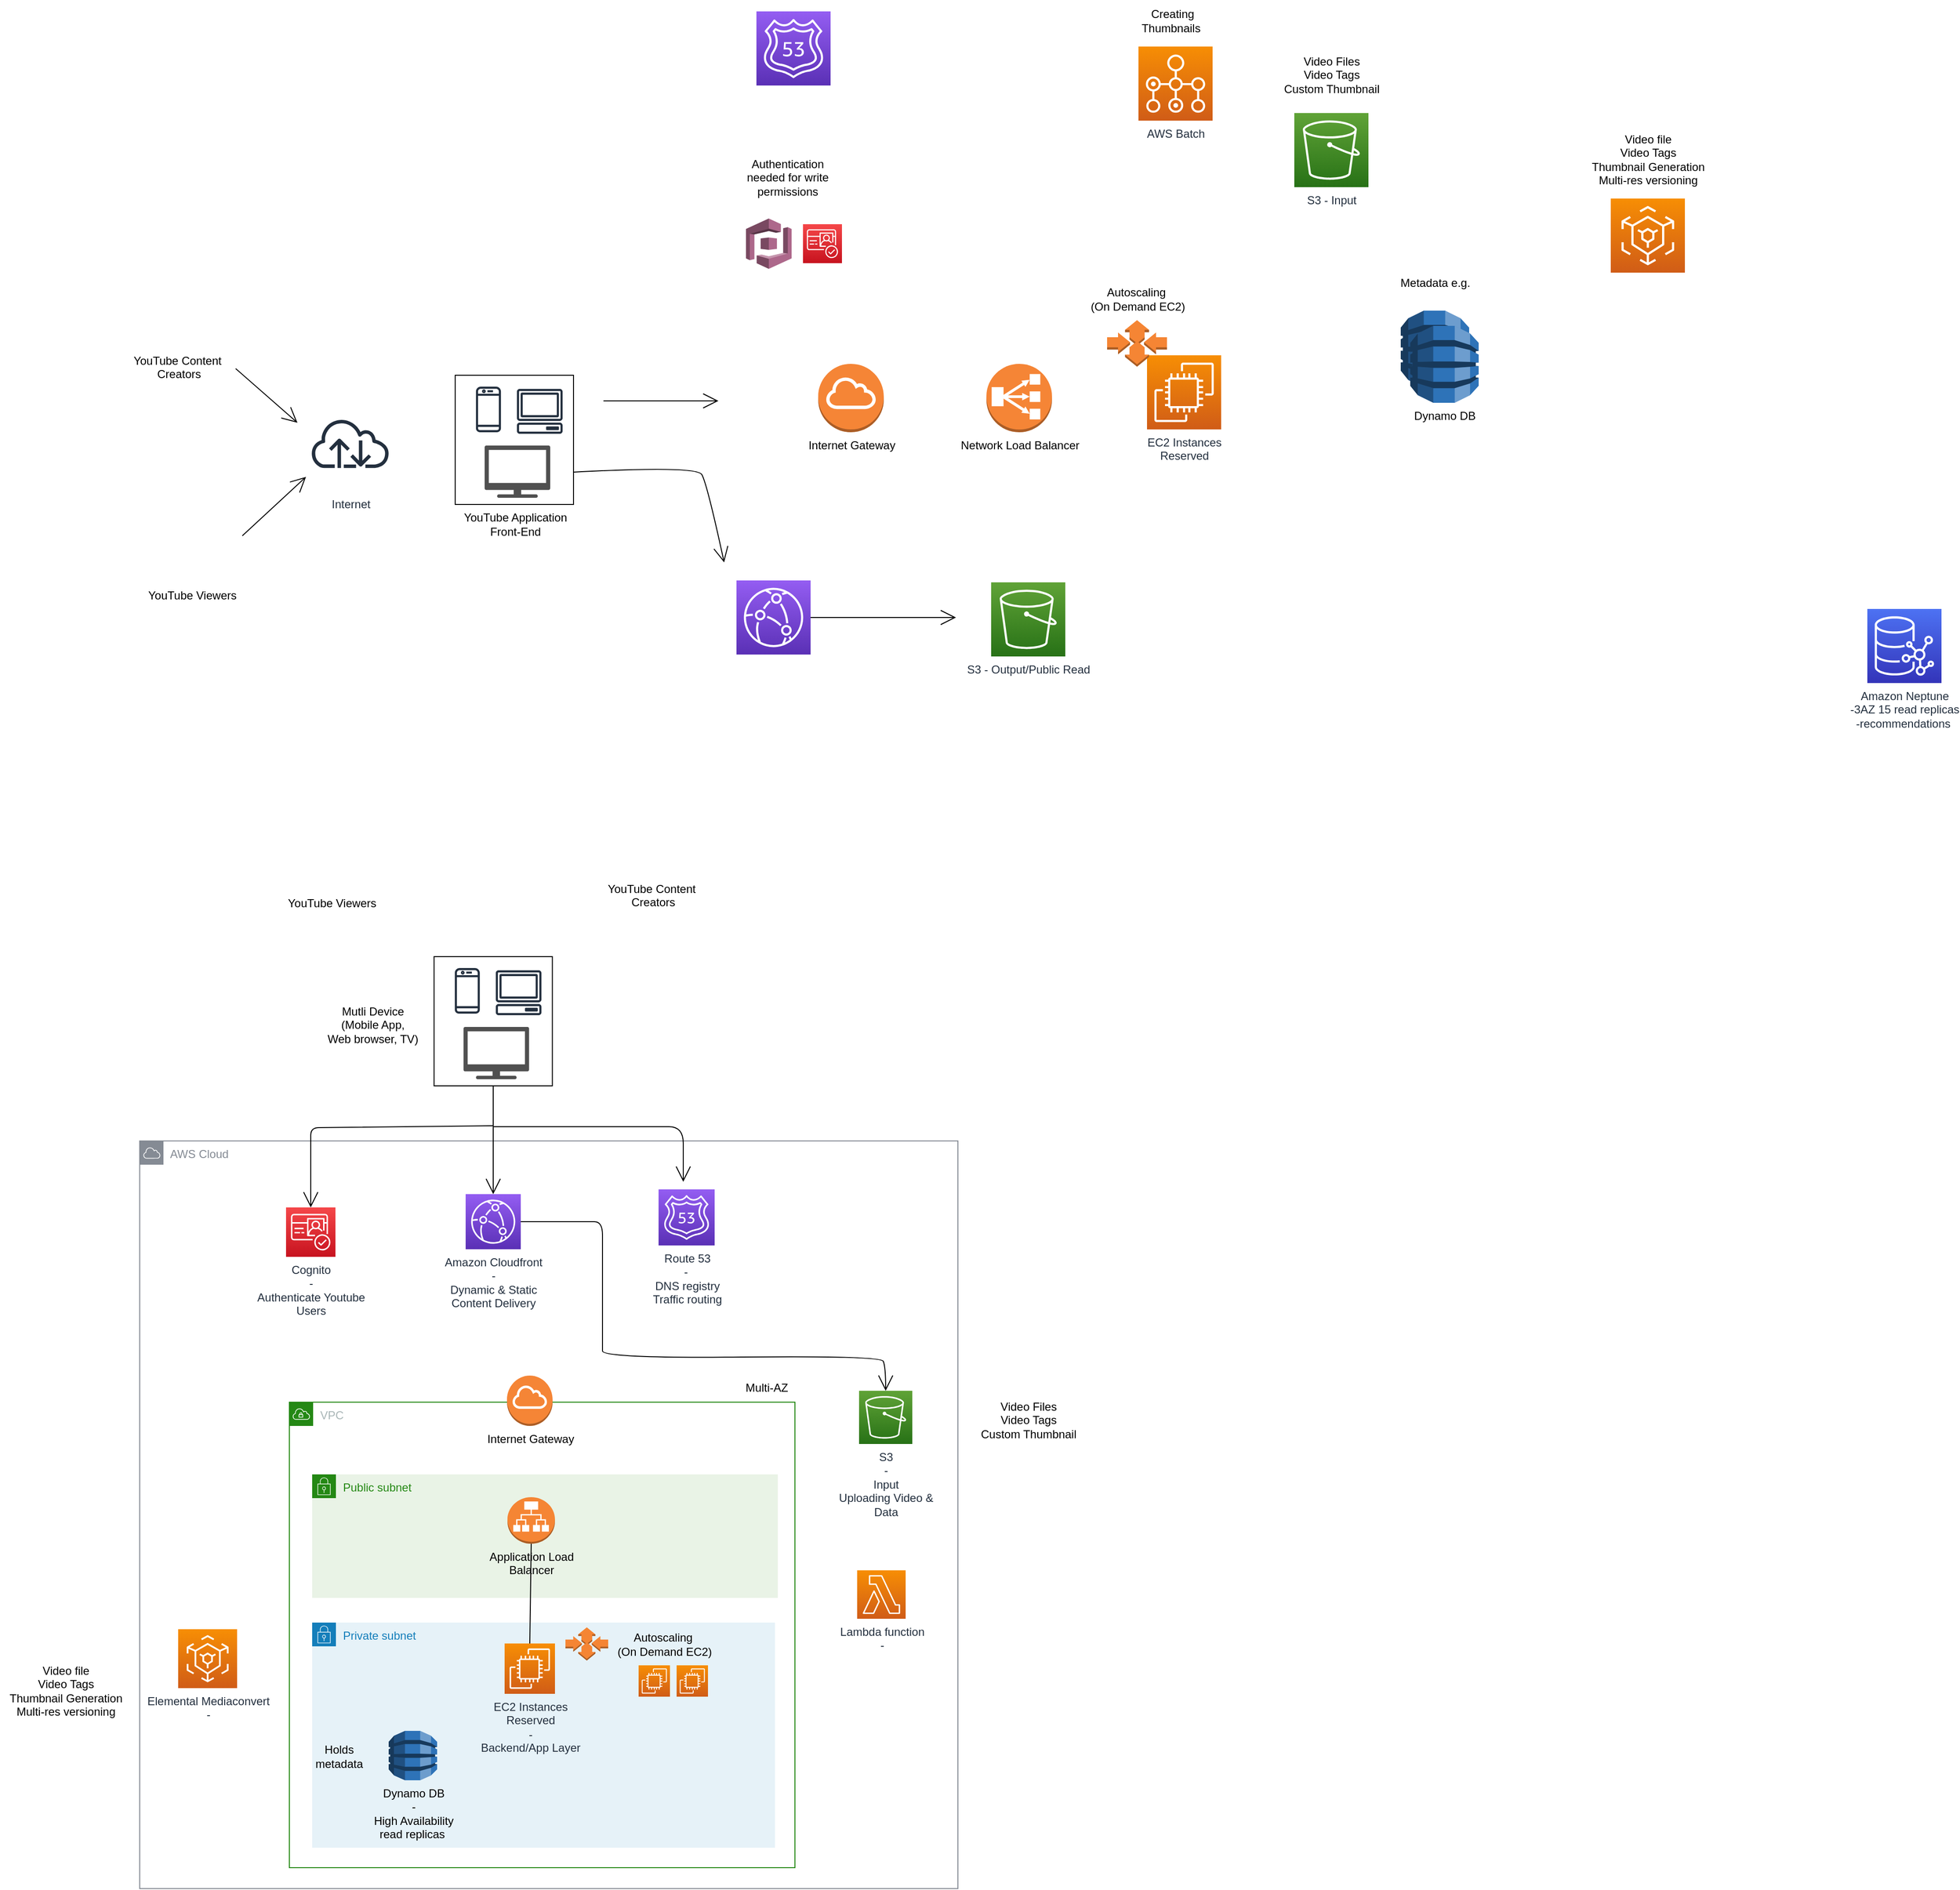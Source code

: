 <mxfile version="20.3.7" type="github">
  <diagram id="vhuKOZHmp4u0GIGSvii6" name="Page-1">
    <mxGraphModel dx="2446" dy="884" grid="0" gridSize="10" guides="1" tooltips="1" connect="1" arrows="1" fold="1" page="0" pageScale="1" pageWidth="827" pageHeight="1169" math="0" shadow="0">
      <root>
        <mxCell id="0" />
        <mxCell id="1" parent="0" />
        <mxCell id="5sL8ATBp5mNtQugTuOd_-79" value="AWS Cloud" style="sketch=0;outlineConnect=0;gradientColor=none;html=1;whiteSpace=wrap;fontSize=12;fontStyle=0;shape=mxgraph.aws4.group;grIcon=mxgraph.aws4.group_aws_cloud;strokeColor=#858B94;fillColor=none;verticalAlign=top;align=left;spacingLeft=30;fontColor=#858B94;dashed=0;hachureGap=4;" vertex="1" parent="1">
          <mxGeometry x="-864" y="918" width="861" height="787" as="geometry" />
        </mxCell>
        <mxCell id="5sL8ATBp5mNtQugTuOd_-58" style="edgeStyle=none;curved=1;rounded=0;orthogonalLoop=1;jettySize=auto;html=1;exitX=1;exitY=0.75;exitDx=0;exitDy=0;endArrow=open;startSize=14;endSize=14;sourcePerimeterSpacing=8;targetPerimeterSpacing=8;" edge="1" parent="1" source="5sL8ATBp5mNtQugTuOd_-28">
          <mxGeometry relative="1" as="geometry">
            <mxPoint x="-249" y="309" as="targetPoint" />
            <Array as="points">
              <mxPoint x="-278" y="207" />
              <mxPoint x="-267" y="226" />
            </Array>
          </mxGeometry>
        </mxCell>
        <mxCell id="5sL8ATBp5mNtQugTuOd_-28" value="" style="rounded=0;whiteSpace=wrap;html=1;hachureGap=4;" vertex="1" parent="1">
          <mxGeometry x="-532" y="112" width="124.5" height="136" as="geometry" />
        </mxCell>
        <mxCell id="5sL8ATBp5mNtQugTuOd_-5" value="" style="sketch=0;points=[[0,0,0],[0.25,0,0],[0.5,0,0],[0.75,0,0],[1,0,0],[0,1,0],[0.25,1,0],[0.5,1,0],[0.75,1,0],[1,1,0],[0,0.25,0],[0,0.5,0],[0,0.75,0],[1,0.25,0],[1,0.5,0],[1,0.75,0]];outlineConnect=0;fontColor=#232F3E;gradientColor=#F54749;gradientDirection=north;fillColor=#C7131F;strokeColor=#ffffff;dashed=0;verticalLabelPosition=bottom;verticalAlign=top;align=center;html=1;fontSize=12;fontStyle=0;aspect=fixed;shape=mxgraph.aws4.resourceIcon;resIcon=mxgraph.aws4.cognito;hachureGap=4;" vertex="1" parent="1">
          <mxGeometry x="-166" y="-47" width="41" height="41" as="geometry" />
        </mxCell>
        <mxCell id="5sL8ATBp5mNtQugTuOd_-6" value="" style="outlineConnect=0;dashed=0;verticalLabelPosition=bottom;verticalAlign=top;align=center;html=1;shape=mxgraph.aws3.cognito;fillColor=#AD688B;gradientColor=none;hachureGap=4;" vertex="1" parent="1">
          <mxGeometry x="-226" y="-53" width="48" height="53" as="geometry" />
        </mxCell>
        <mxCell id="5sL8ATBp5mNtQugTuOd_-10" value="Authentication needed for write permissions" style="text;strokeColor=none;fillColor=none;html=1;align=center;verticalAlign=middle;whiteSpace=wrap;rounded=0;hachureGap=4;" vertex="1" parent="1">
          <mxGeometry x="-231" y="-121" width="98" height="49" as="geometry" />
        </mxCell>
        <mxCell id="5sL8ATBp5mNtQugTuOd_-12" value="" style="sketch=0;outlineConnect=0;fontColor=#232F3E;gradientColor=none;strokeColor=#232F3E;fillColor=#ffffff;dashed=0;verticalLabelPosition=bottom;verticalAlign=top;align=center;html=1;fontSize=12;fontStyle=0;aspect=fixed;shape=mxgraph.aws4.resourceIcon;resIcon=mxgraph.aws4.mobile_client;hachureGap=4;" vertex="1" parent="1">
          <mxGeometry x="-527" y="118" width="60" height="60" as="geometry" />
        </mxCell>
        <mxCell id="5sL8ATBp5mNtQugTuOd_-13" value="" style="sketch=0;outlineConnect=0;fontColor=#232F3E;gradientColor=none;strokeColor=#232F3E;fillColor=#ffffff;dashed=0;verticalLabelPosition=bottom;verticalAlign=top;align=center;html=1;fontSize=12;fontStyle=0;aspect=fixed;shape=mxgraph.aws4.resourceIcon;resIcon=mxgraph.aws4.client;hachureGap=4;" vertex="1" parent="1">
          <mxGeometry x="-473" y="120" width="60" height="60" as="geometry" />
        </mxCell>
        <mxCell id="5sL8ATBp5mNtQugTuOd_-14" value="" style="sketch=0;pointerEvents=1;shadow=0;dashed=0;html=1;strokeColor=none;fillColor=#505050;labelPosition=center;verticalLabelPosition=bottom;verticalAlign=top;outlineConnect=0;align=center;shape=mxgraph.office.devices.tv;hachureGap=4;" vertex="1" parent="1">
          <mxGeometry x="-501" y="186" width="69" height="55" as="geometry" />
        </mxCell>
        <mxCell id="5sL8ATBp5mNtQugTuOd_-16" value="Internet" style="sketch=0;outlineConnect=0;fontColor=#232F3E;gradientColor=none;strokeColor=#232F3E;fillColor=#ffffff;dashed=0;verticalLabelPosition=bottom;verticalAlign=top;align=center;html=1;fontSize=12;fontStyle=0;aspect=fixed;shape=mxgraph.aws4.resourceIcon;resIcon=mxgraph.aws4.internet;hachureGap=4;" vertex="1" parent="1">
          <mxGeometry x="-693" y="133" width="101" height="101" as="geometry" />
        </mxCell>
        <mxCell id="5sL8ATBp5mNtQugTuOd_-17" value="Internet Gateway" style="outlineConnect=0;dashed=0;verticalLabelPosition=bottom;verticalAlign=top;align=center;html=1;shape=mxgraph.aws3.internet_gateway;fillColor=#F58536;gradientColor=none;hachureGap=4;" vertex="1" parent="1">
          <mxGeometry x="-150" y="100" width="69" height="72" as="geometry" />
        </mxCell>
        <mxCell id="5sL8ATBp5mNtQugTuOd_-20" value="Network Load Balancer&lt;br&gt;" style="outlineConnect=0;dashed=0;verticalLabelPosition=bottom;verticalAlign=top;align=center;html=1;shape=mxgraph.aws3.classic_load_balancer;fillColor=#F58536;gradientColor=none;hachureGap=4;" vertex="1" parent="1">
          <mxGeometry x="27" y="100" width="69" height="72" as="geometry" />
        </mxCell>
        <mxCell id="5sL8ATBp5mNtQugTuOd_-22" value="EC2 Instances&lt;br&gt;Reserved" style="sketch=0;points=[[0,0,0],[0.25,0,0],[0.5,0,0],[0.75,0,0],[1,0,0],[0,1,0],[0.25,1,0],[0.5,1,0],[0.75,1,0],[1,1,0],[0,0.25,0],[0,0.5,0],[0,0.75,0],[1,0.25,0],[1,0.5,0],[1,0.75,0]];outlineConnect=0;fontColor=#232F3E;gradientColor=#F78E04;gradientDirection=north;fillColor=#D05C17;strokeColor=#ffffff;dashed=0;verticalLabelPosition=bottom;verticalAlign=top;align=center;html=1;fontSize=12;fontStyle=0;aspect=fixed;shape=mxgraph.aws4.resourceIcon;resIcon=mxgraph.aws4.ec2;hachureGap=4;" vertex="1" parent="1">
          <mxGeometry x="196" y="91" width="78" height="78" as="geometry" />
        </mxCell>
        <mxCell id="5sL8ATBp5mNtQugTuOd_-21" value="" style="outlineConnect=0;dashed=0;verticalLabelPosition=bottom;verticalAlign=top;align=center;html=1;shape=mxgraph.aws3.auto_scaling;fillColor=#F58534;gradientColor=none;hachureGap=4;" vertex="1" parent="1">
          <mxGeometry x="154" y="54" width="63" height="49" as="geometry" />
        </mxCell>
        <mxCell id="5sL8ATBp5mNtQugTuOd_-25" value="YouTube Content&amp;nbsp;&lt;br&gt;Creators" style="shape=image;html=1;verticalAlign=top;verticalLabelPosition=bottom;labelBackgroundColor=#ffffff;imageAspect=0;aspect=fixed;image=https://cdn4.iconfinder.com/data/icons/evil-icons-user-interface/64/pen-128.png;hachureGap=4;" vertex="1" parent="1">
          <mxGeometry x="-846.5" y="37" width="46" height="46" as="geometry" />
        </mxCell>
        <mxCell id="5sL8ATBp5mNtQugTuOd_-26" value="YouTube Viewers&lt;br&gt;" style="shape=image;html=1;verticalAlign=top;verticalLabelPosition=bottom;labelBackgroundColor=#ffffff;imageAspect=0;aspect=fixed;image=https://cdn3.iconfinder.com/data/icons/minimalisticons/28/eye1-128.png;hachureGap=4;" vertex="1" parent="1">
          <mxGeometry x="-840" y="269" width="61" height="61" as="geometry" />
        </mxCell>
        <mxCell id="5sL8ATBp5mNtQugTuOd_-27" value="" style="edgeStyle=none;orthogonalLoop=1;jettySize=auto;html=1;rounded=0;endArrow=open;startSize=14;endSize=14;sourcePerimeterSpacing=8;targetPerimeterSpacing=8;curved=1;" edge="1" parent="1">
          <mxGeometry width="120" relative="1" as="geometry">
            <mxPoint x="-756" y="281" as="sourcePoint" />
            <mxPoint x="-689" y="219" as="targetPoint" />
            <Array as="points" />
          </mxGeometry>
        </mxCell>
        <mxCell id="5sL8ATBp5mNtQugTuOd_-30" value="YouTube Application&lt;br&gt;Front-End" style="text;html=1;align=center;verticalAlign=middle;resizable=0;points=[];autosize=1;strokeColor=none;fillColor=none;hachureGap=4;" vertex="1" parent="1">
          <mxGeometry x="-532.75" y="248" width="127" height="41" as="geometry" />
        </mxCell>
        <mxCell id="5sL8ATBp5mNtQugTuOd_-31" value="" style="edgeStyle=none;orthogonalLoop=1;jettySize=auto;html=1;rounded=0;endArrow=open;startSize=14;endSize=14;sourcePerimeterSpacing=8;targetPerimeterSpacing=8;curved=1;" edge="1" parent="1">
          <mxGeometry width="120" relative="1" as="geometry">
            <mxPoint x="-763" y="105" as="sourcePoint" />
            <mxPoint x="-698" y="162" as="targetPoint" />
            <Array as="points" />
          </mxGeometry>
        </mxCell>
        <mxCell id="5sL8ATBp5mNtQugTuOd_-32" value="" style="edgeStyle=none;orthogonalLoop=1;jettySize=auto;html=1;rounded=0;endArrow=open;startSize=14;endSize=14;sourcePerimeterSpacing=8;targetPerimeterSpacing=8;curved=1;" edge="1" parent="1">
          <mxGeometry width="120" relative="1" as="geometry">
            <mxPoint x="-376" y="139" as="sourcePoint" />
            <mxPoint x="-255" y="139" as="targetPoint" />
            <Array as="points" />
          </mxGeometry>
        </mxCell>
        <mxCell id="5sL8ATBp5mNtQugTuOd_-33" value="" style="sketch=0;points=[[0,0,0],[0.25,0,0],[0.5,0,0],[0.75,0,0],[1,0,0],[0,1,0],[0.25,1,0],[0.5,1,0],[0.75,1,0],[1,1,0],[0,0.25,0],[0,0.5,0],[0,0.75,0],[1,0.25,0],[1,0.5,0],[1,0.75,0]];outlineConnect=0;fontColor=#232F3E;gradientColor=#945DF2;gradientDirection=north;fillColor=#5A30B5;strokeColor=#ffffff;dashed=0;verticalLabelPosition=bottom;verticalAlign=top;align=center;html=1;fontSize=12;fontStyle=0;aspect=fixed;shape=mxgraph.aws4.resourceIcon;resIcon=mxgraph.aws4.route_53;hachureGap=4;" vertex="1" parent="1">
          <mxGeometry x="-215" y="-271" width="78" height="78" as="geometry" />
        </mxCell>
        <mxCell id="5sL8ATBp5mNtQugTuOd_-62" style="edgeStyle=none;curved=1;rounded=0;orthogonalLoop=1;jettySize=auto;html=1;exitX=1;exitY=0.5;exitDx=0;exitDy=0;exitPerimeter=0;endArrow=open;startSize=14;endSize=14;sourcePerimeterSpacing=8;targetPerimeterSpacing=8;" edge="1" parent="1" source="5sL8ATBp5mNtQugTuOd_-34">
          <mxGeometry relative="1" as="geometry">
            <mxPoint x="-5" y="367" as="targetPoint" />
          </mxGeometry>
        </mxCell>
        <mxCell id="5sL8ATBp5mNtQugTuOd_-34" value="" style="sketch=0;points=[[0,0,0],[0.25,0,0],[0.5,0,0],[0.75,0,0],[1,0,0],[0,1,0],[0.25,1,0],[0.5,1,0],[0.75,1,0],[1,1,0],[0,0.25,0],[0,0.5,0],[0,0.75,0],[1,0.25,0],[1,0.5,0],[1,0.75,0]];outlineConnect=0;fontColor=#232F3E;gradientColor=#945DF2;gradientDirection=north;fillColor=#5A30B5;strokeColor=#ffffff;dashed=0;verticalLabelPosition=bottom;verticalAlign=top;align=center;html=1;fontSize=12;fontStyle=0;aspect=fixed;shape=mxgraph.aws4.resourceIcon;resIcon=mxgraph.aws4.cloudfront;hachureGap=4;" vertex="1" parent="1">
          <mxGeometry x="-236" y="328" width="78" height="78" as="geometry" />
        </mxCell>
        <mxCell id="5sL8ATBp5mNtQugTuOd_-35" value="Amazon Neptune&lt;br&gt;-3AZ 15 read replicas&lt;br&gt;-recommendations&amp;nbsp;" style="sketch=0;points=[[0,0,0],[0.25,0,0],[0.5,0,0],[0.75,0,0],[1,0,0],[0,1,0],[0.25,1,0],[0.5,1,0],[0.75,1,0],[1,1,0],[0,0.25,0],[0,0.5,0],[0,0.75,0],[1,0.25,0],[1,0.5,0],[1,0.75,0]];outlineConnect=0;fontColor=#232F3E;gradientColor=#4D72F3;gradientDirection=north;fillColor=#3334B9;strokeColor=#ffffff;dashed=0;verticalLabelPosition=bottom;verticalAlign=top;align=center;html=1;fontSize=12;fontStyle=0;aspect=fixed;shape=mxgraph.aws4.resourceIcon;resIcon=mxgraph.aws4.neptune;hachureGap=4;" vertex="1" parent="1">
          <mxGeometry x="954" y="358" width="78" height="78" as="geometry" />
        </mxCell>
        <mxCell id="5sL8ATBp5mNtQugTuOd_-36" value="S3 - Input" style="sketch=0;points=[[0,0,0],[0.25,0,0],[0.5,0,0],[0.75,0,0],[1,0,0],[0,1,0],[0.25,1,0],[0.5,1,0],[0.75,1,0],[1,1,0],[0,0.25,0],[0,0.5,0],[0,0.75,0],[1,0.25,0],[1,0.5,0],[1,0.75,0]];outlineConnect=0;fontColor=#232F3E;gradientColor=#60A337;gradientDirection=north;fillColor=#277116;strokeColor=#ffffff;dashed=0;verticalLabelPosition=bottom;verticalAlign=top;align=center;html=1;fontSize=12;fontStyle=0;aspect=fixed;shape=mxgraph.aws4.resourceIcon;resIcon=mxgraph.aws4.s3;hachureGap=4;" vertex="1" parent="1">
          <mxGeometry x="351" y="-164" width="78" height="78" as="geometry" />
        </mxCell>
        <mxCell id="5sL8ATBp5mNtQugTuOd_-37" value="AWS Batch&lt;br&gt;" style="sketch=0;points=[[0,0,0],[0.25,0,0],[0.5,0,0],[0.75,0,0],[1,0,0],[0,1,0],[0.25,1,0],[0.5,1,0],[0.75,1,0],[1,1,0],[0,0.25,0],[0,0.5,0],[0,0.75,0],[1,0.25,0],[1,0.5,0],[1,0.75,0]];outlineConnect=0;fontColor=#232F3E;gradientColor=#F78E04;gradientDirection=north;fillColor=#D05C17;strokeColor=#ffffff;dashed=0;verticalLabelPosition=bottom;verticalAlign=top;align=center;html=1;fontSize=12;fontStyle=0;aspect=fixed;shape=mxgraph.aws4.resourceIcon;resIcon=mxgraph.aws4.batch;hachureGap=4;" vertex="1" parent="1">
          <mxGeometry x="187" y="-234" width="78" height="78" as="geometry" />
        </mxCell>
        <mxCell id="5sL8ATBp5mNtQugTuOd_-38" value="Creating Thumbnails&amp;nbsp;" style="text;strokeColor=none;fillColor=none;html=1;align=center;verticalAlign=middle;whiteSpace=wrap;rounded=0;hachureGap=4;" vertex="1" parent="1">
          <mxGeometry x="178" y="-283" width="90" height="43" as="geometry" />
        </mxCell>
        <mxCell id="5sL8ATBp5mNtQugTuOd_-41" value="" style="outlineConnect=0;dashed=0;verticalLabelPosition=bottom;verticalAlign=top;align=center;html=1;shape=mxgraph.aws3.dynamo_db;fillColor=#2E73B8;gradientColor=none;hachureGap=4;" vertex="1" parent="1">
          <mxGeometry x="463" y="44" width="72" height="81" as="geometry" />
        </mxCell>
        <mxCell id="5sL8ATBp5mNtQugTuOd_-39" value="Dynamo DB" style="outlineConnect=0;dashed=0;verticalLabelPosition=bottom;verticalAlign=top;align=center;html=1;shape=mxgraph.aws3.dynamo_db;fillColor=#2E73B8;gradientColor=none;hachureGap=4;" vertex="1" parent="1">
          <mxGeometry x="473" y="60" width="72" height="81" as="geometry" />
        </mxCell>
        <mxCell id="5sL8ATBp5mNtQugTuOd_-44" value="Autoscaling&amp;nbsp;&lt;br&gt;(On Demand EC2)" style="text;html=1;align=center;verticalAlign=middle;resizable=0;points=[];autosize=1;strokeColor=none;fillColor=none;hachureGap=4;" vertex="1" parent="1">
          <mxGeometry x="127" y="11" width="117" height="41" as="geometry" />
        </mxCell>
        <mxCell id="5sL8ATBp5mNtQugTuOd_-46" value="Video file&lt;br&gt;Video Tags&lt;br&gt;Thumbnail Generation&lt;br&gt;Multi-res versioning" style="text;html=1;align=center;verticalAlign=middle;resizable=0;points=[];autosize=1;strokeColor=none;fillColor=none;hachureGap=4;" vertex="1" parent="1">
          <mxGeometry x="654.5" y="-150" width="137" height="70" as="geometry" />
        </mxCell>
        <mxCell id="5sL8ATBp5mNtQugTuOd_-49" value="" style="sketch=0;points=[[0,0,0],[0.25,0,0],[0.5,0,0],[0.75,0,0],[1,0,0],[0,1,0],[0.25,1,0],[0.5,1,0],[0.75,1,0],[1,1,0],[0,0.25,0],[0,0.5,0],[0,0.75,0],[1,0.25,0],[1,0.5,0],[1,0.75,0]];outlineConnect=0;fontColor=#232F3E;gradientColor=#F78E04;gradientDirection=north;fillColor=#D05C17;strokeColor=#ffffff;dashed=0;verticalLabelPosition=bottom;verticalAlign=top;align=center;html=1;fontSize=12;fontStyle=0;aspect=fixed;shape=mxgraph.aws4.resourceIcon;resIcon=mxgraph.aws4.elemental_mediaconvert;hachureGap=4;" vertex="1" parent="1">
          <mxGeometry x="684" y="-74" width="78" height="78" as="geometry" />
        </mxCell>
        <mxCell id="5sL8ATBp5mNtQugTuOd_-52" value="Video Files&lt;br&gt;Video Tags&lt;br&gt;Custom Thumbnail" style="text;html=1;align=center;verticalAlign=middle;resizable=0;points=[];autosize=1;strokeColor=none;fillColor=none;hachureGap=4;" vertex="1" parent="1">
          <mxGeometry x="331" y="-232" width="118" height="55" as="geometry" />
        </mxCell>
        <mxCell id="5sL8ATBp5mNtQugTuOd_-53" value="Metadata e.g." style="text;strokeColor=none;fillColor=none;html=1;align=center;verticalAlign=middle;whiteSpace=wrap;rounded=0;hachureGap=4;" vertex="1" parent="1">
          <mxGeometry x="436.5" width="125" height="30" as="geometry" />
        </mxCell>
        <mxCell id="5sL8ATBp5mNtQugTuOd_-54" value="S3 - Output/Public Read" style="sketch=0;points=[[0,0,0],[0.25,0,0],[0.5,0,0],[0.75,0,0],[1,0,0],[0,1,0],[0.25,1,0],[0.5,1,0],[0.75,1,0],[1,1,0],[0,0.25,0],[0,0.5,0],[0,0.75,0],[1,0.25,0],[1,0.5,0],[1,0.75,0]];outlineConnect=0;fontColor=#232F3E;gradientColor=#60A337;gradientDirection=north;fillColor=#277116;strokeColor=#ffffff;dashed=0;verticalLabelPosition=bottom;verticalAlign=top;align=center;html=1;fontSize=12;fontStyle=0;aspect=fixed;shape=mxgraph.aws4.resourceIcon;resIcon=mxgraph.aws4.s3;hachureGap=4;" vertex="1" parent="1">
          <mxGeometry x="32" y="330" width="78" height="78" as="geometry" />
        </mxCell>
        <mxCell id="5sL8ATBp5mNtQugTuOd_-63" value="YouTube Viewers&lt;br&gt;" style="shape=image;html=1;verticalAlign=top;verticalLabelPosition=bottom;labelBackgroundColor=#ffffff;imageAspect=0;aspect=fixed;image=https://cdn3.iconfinder.com/data/icons/minimalisticons/28/eye1-128.png;hachureGap=4;" vertex="1" parent="1">
          <mxGeometry x="-693" y="593" width="61" height="61" as="geometry" />
        </mxCell>
        <mxCell id="5sL8ATBp5mNtQugTuOd_-64" value="YouTube Content&amp;nbsp;&lt;br&gt;Creators" style="shape=image;html=1;verticalAlign=top;verticalLabelPosition=bottom;labelBackgroundColor=#ffffff;imageAspect=0;aspect=fixed;image=https://cdn4.iconfinder.com/data/icons/evil-icons-user-interface/64/pen-128.png;hachureGap=4;" vertex="1" parent="1">
          <mxGeometry x="-347" y="593" width="46" height="46" as="geometry" />
        </mxCell>
        <mxCell id="5sL8ATBp5mNtQugTuOd_-81" style="edgeStyle=none;curved=1;rounded=0;orthogonalLoop=1;jettySize=auto;html=1;exitX=0.5;exitY=1;exitDx=0;exitDy=0;endArrow=open;startSize=14;endSize=14;sourcePerimeterSpacing=8;targetPerimeterSpacing=8;entryX=0.5;entryY=0;entryDx=0;entryDy=0;entryPerimeter=0;" edge="1" parent="1" source="5sL8ATBp5mNtQugTuOd_-65" target="5sL8ATBp5mNtQugTuOd_-70">
          <mxGeometry relative="1" as="geometry">
            <mxPoint x="-494" y="910" as="targetPoint" />
          </mxGeometry>
        </mxCell>
        <mxCell id="5sL8ATBp5mNtQugTuOd_-65" value="" style="rounded=0;whiteSpace=wrap;html=1;hachureGap=4;" vertex="1" parent="1">
          <mxGeometry x="-554.25" y="724" width="124.5" height="136" as="geometry" />
        </mxCell>
        <mxCell id="5sL8ATBp5mNtQugTuOd_-66" value="" style="sketch=0;outlineConnect=0;fontColor=#232F3E;gradientColor=none;strokeColor=#232F3E;fillColor=#ffffff;dashed=0;verticalLabelPosition=bottom;verticalAlign=top;align=center;html=1;fontSize=12;fontStyle=0;aspect=fixed;shape=mxgraph.aws4.resourceIcon;resIcon=mxgraph.aws4.mobile_client;hachureGap=4;" vertex="1" parent="1">
          <mxGeometry x="-549.25" y="730" width="60" height="60" as="geometry" />
        </mxCell>
        <mxCell id="5sL8ATBp5mNtQugTuOd_-67" value="" style="sketch=0;outlineConnect=0;fontColor=#232F3E;gradientColor=none;strokeColor=#232F3E;fillColor=#ffffff;dashed=0;verticalLabelPosition=bottom;verticalAlign=top;align=center;html=1;fontSize=12;fontStyle=0;aspect=fixed;shape=mxgraph.aws4.resourceIcon;resIcon=mxgraph.aws4.client;hachureGap=4;" vertex="1" parent="1">
          <mxGeometry x="-495.25" y="732" width="60" height="60" as="geometry" />
        </mxCell>
        <mxCell id="5sL8ATBp5mNtQugTuOd_-68" value="" style="sketch=0;pointerEvents=1;shadow=0;dashed=0;html=1;strokeColor=none;fillColor=#505050;labelPosition=center;verticalLabelPosition=bottom;verticalAlign=top;outlineConnect=0;align=center;shape=mxgraph.office.devices.tv;hachureGap=4;" vertex="1" parent="1">
          <mxGeometry x="-523.25" y="798" width="69" height="55" as="geometry" />
        </mxCell>
        <mxCell id="5sL8ATBp5mNtQugTuOd_-70" value="Amazon Cloudfront&lt;br&gt;-&lt;br&gt;Dynamic &amp;amp; Static&lt;br&gt;Content Delivery" style="sketch=0;points=[[0,0,0],[0.25,0,0],[0.5,0,0],[0.75,0,0],[1,0,0],[0,1,0],[0.25,1,0],[0.5,1,0],[0.75,1,0],[1,1,0],[0,0.25,0],[0,0.5,0],[0,0.75,0],[1,0.25,0],[1,0.5,0],[1,0.75,0]];outlineConnect=0;fontColor=#232F3E;gradientColor=#945DF2;gradientDirection=north;fillColor=#5A30B5;strokeColor=#ffffff;dashed=0;verticalLabelPosition=bottom;verticalAlign=top;align=center;html=1;fontSize=12;fontStyle=0;aspect=fixed;shape=mxgraph.aws4.resourceIcon;resIcon=mxgraph.aws4.cloudfront;hachureGap=4;" vertex="1" parent="1">
          <mxGeometry x="-521" y="974" width="58" height="58" as="geometry" />
        </mxCell>
        <mxCell id="5sL8ATBp5mNtQugTuOd_-71" value="VPC" style="points=[[0,0],[0.25,0],[0.5,0],[0.75,0],[1,0],[1,0.25],[1,0.5],[1,0.75],[1,1],[0.75,1],[0.5,1],[0.25,1],[0,1],[0,0.75],[0,0.5],[0,0.25]];outlineConnect=0;gradientColor=none;html=1;whiteSpace=wrap;fontSize=12;fontStyle=0;container=1;pointerEvents=0;collapsible=0;recursiveResize=0;shape=mxgraph.aws4.group;grIcon=mxgraph.aws4.group_vpc;strokeColor=#248814;fillColor=none;verticalAlign=top;align=left;spacingLeft=30;fontColor=#AAB7B8;dashed=0;hachureGap=4;" vertex="1" parent="1">
          <mxGeometry x="-706.5" y="1193" width="532" height="490" as="geometry" />
        </mxCell>
        <mxCell id="5sL8ATBp5mNtQugTuOd_-73" value="Public subnet" style="points=[[0,0],[0.25,0],[0.5,0],[0.75,0],[1,0],[1,0.25],[1,0.5],[1,0.75],[1,1],[0.75,1],[0.5,1],[0.25,1],[0,1],[0,0.75],[0,0.5],[0,0.25]];outlineConnect=0;gradientColor=none;html=1;whiteSpace=wrap;fontSize=12;fontStyle=0;container=1;pointerEvents=0;collapsible=0;recursiveResize=0;shape=mxgraph.aws4.group;grIcon=mxgraph.aws4.group_security_group;grStroke=0;strokeColor=#248814;fillColor=#E9F3E6;verticalAlign=top;align=left;spacingLeft=30;fontColor=#248814;dashed=0;hachureGap=4;" vertex="1" parent="5sL8ATBp5mNtQugTuOd_-71">
          <mxGeometry x="24" y="76" width="490" height="130" as="geometry" />
        </mxCell>
        <mxCell id="5sL8ATBp5mNtQugTuOd_-74" value="Private subnet" style="points=[[0,0],[0.25,0],[0.5,0],[0.75,0],[1,0],[1,0.25],[1,0.5],[1,0.75],[1,1],[0.75,1],[0.5,1],[0.25,1],[0,1],[0,0.75],[0,0.5],[0,0.25]];outlineConnect=0;gradientColor=none;html=1;whiteSpace=wrap;fontSize=12;fontStyle=0;container=1;pointerEvents=0;collapsible=0;recursiveResize=0;shape=mxgraph.aws4.group;grIcon=mxgraph.aws4.group_security_group;grStroke=0;strokeColor=#147EBA;fillColor=#E6F2F8;verticalAlign=top;align=left;spacingLeft=30;fontColor=#147EBA;dashed=0;hachureGap=4;" vertex="1" parent="5sL8ATBp5mNtQugTuOd_-71">
          <mxGeometry x="24" y="232" width="487" height="237" as="geometry" />
        </mxCell>
        <mxCell id="5sL8ATBp5mNtQugTuOd_-104" value="EC2 Instances&lt;br&gt;Reserved&lt;br&gt;-&lt;br&gt;Backend/App Layer" style="sketch=0;points=[[0,0,0],[0.25,0,0],[0.5,0,0],[0.75,0,0],[1,0,0],[0,1,0],[0.25,1,0],[0.5,1,0],[0.75,1,0],[1,1,0],[0,0.25,0],[0,0.5,0],[0,0.75,0],[1,0.25,0],[1,0.5,0],[1,0.75,0]];outlineConnect=0;fontColor=#232F3E;gradientColor=#F78E04;gradientDirection=north;fillColor=#D05C17;strokeColor=#ffffff;dashed=0;verticalLabelPosition=bottom;verticalAlign=top;align=center;html=1;fontSize=12;fontStyle=0;aspect=fixed;shape=mxgraph.aws4.resourceIcon;resIcon=mxgraph.aws4.ec2;hachureGap=4;" vertex="1" parent="5sL8ATBp5mNtQugTuOd_-74">
          <mxGeometry x="202.5" y="22" width="53" height="53" as="geometry" />
        </mxCell>
        <mxCell id="5sL8ATBp5mNtQugTuOd_-106" value="Autoscaling&amp;nbsp;&lt;br&gt;(On Demand EC2)" style="text;html=1;align=center;verticalAlign=middle;resizable=0;points=[];autosize=1;strokeColor=none;fillColor=none;hachureGap=4;" vertex="1" parent="5sL8ATBp5mNtQugTuOd_-74">
          <mxGeometry x="311.5" y="2" width="117" height="41" as="geometry" />
        </mxCell>
        <mxCell id="5sL8ATBp5mNtQugTuOd_-111" value="" style="sketch=0;points=[[0,0,0],[0.25,0,0],[0.5,0,0],[0.75,0,0],[1,0,0],[0,1,0],[0.25,1,0],[0.5,1,0],[0.75,1,0],[1,1,0],[0,0.25,0],[0,0.5,0],[0,0.75,0],[1,0.25,0],[1,0.5,0],[1,0.75,0]];outlineConnect=0;fontColor=#232F3E;gradientColor=#F78E04;gradientDirection=north;fillColor=#D05C17;strokeColor=#ffffff;dashed=0;verticalLabelPosition=bottom;verticalAlign=top;align=center;html=1;fontSize=12;fontStyle=0;aspect=fixed;shape=mxgraph.aws4.resourceIcon;resIcon=mxgraph.aws4.ec2;hachureGap=4;" vertex="1" parent="5sL8ATBp5mNtQugTuOd_-74">
          <mxGeometry x="343.5" y="45" width="33" height="33" as="geometry" />
        </mxCell>
        <mxCell id="5sL8ATBp5mNtQugTuOd_-112" value="" style="sketch=0;points=[[0,0,0],[0.25,0,0],[0.5,0,0],[0.75,0,0],[1,0,0],[0,1,0],[0.25,1,0],[0.5,1,0],[0.75,1,0],[1,1,0],[0,0.25,0],[0,0.5,0],[0,0.75,0],[1,0.25,0],[1,0.5,0],[1,0.75,0]];outlineConnect=0;fontColor=#232F3E;gradientColor=#F78E04;gradientDirection=north;fillColor=#D05C17;strokeColor=#ffffff;dashed=0;verticalLabelPosition=bottom;verticalAlign=top;align=center;html=1;fontSize=12;fontStyle=0;aspect=fixed;shape=mxgraph.aws4.resourceIcon;resIcon=mxgraph.aws4.ec2;hachureGap=4;" vertex="1" parent="5sL8ATBp5mNtQugTuOd_-74">
          <mxGeometry x="383.5" y="45" width="33" height="33" as="geometry" />
        </mxCell>
        <mxCell id="5sL8ATBp5mNtQugTuOd_-72" value="Internet Gateway" style="outlineConnect=0;dashed=0;verticalLabelPosition=bottom;verticalAlign=top;align=center;html=1;shape=mxgraph.aws3.internet_gateway;fillColor=#F58536;gradientColor=none;hachureGap=4;" vertex="1" parent="1">
          <mxGeometry x="-477.5" y="1165" width="48" height="53" as="geometry" />
        </mxCell>
        <mxCell id="5sL8ATBp5mNtQugTuOd_-69" value="Mutli Device&lt;br&gt;(Mobile App, &lt;br&gt;Web browser, TV)" style="text;html=1;align=center;verticalAlign=middle;resizable=0;points=[];autosize=1;strokeColor=none;fillColor=none;hachureGap=4;" vertex="1" parent="1">
          <mxGeometry x="-676" y="768" width="114" height="55" as="geometry" />
        </mxCell>
        <mxCell id="5sL8ATBp5mNtQugTuOd_-83" value="" style="edgeStyle=none;orthogonalLoop=1;jettySize=auto;html=1;rounded=0;endArrow=open;startSize=14;endSize=14;sourcePerimeterSpacing=8;targetPerimeterSpacing=8;curved=1;" edge="1" parent="1">
          <mxGeometry width="120" relative="1" as="geometry">
            <mxPoint x="-492" y="903" as="sourcePoint" />
            <mxPoint x="-292" y="961" as="targetPoint" />
            <Array as="points">
              <mxPoint x="-322" y="903" />
              <mxPoint x="-292" y="903" />
              <mxPoint x="-292" y="938" />
            </Array>
          </mxGeometry>
        </mxCell>
        <mxCell id="5sL8ATBp5mNtQugTuOd_-84" value="Route 53&lt;br&gt;-&amp;nbsp;&lt;br&gt;DNS registry&lt;br&gt;Traffic routing" style="sketch=0;points=[[0,0,0],[0.25,0,0],[0.5,0,0],[0.75,0,0],[1,0,0],[0,1,0],[0.25,1,0],[0.5,1,0],[0.75,1,0],[1,1,0],[0,0.25,0],[0,0.5,0],[0,0.75,0],[1,0.25,0],[1,0.5,0],[1,0.75,0]];outlineConnect=0;fontColor=#232F3E;gradientColor=#945DF2;gradientDirection=north;fillColor=#5A30B5;strokeColor=#ffffff;dashed=0;verticalLabelPosition=bottom;verticalAlign=top;align=center;html=1;fontSize=12;fontStyle=0;aspect=fixed;shape=mxgraph.aws4.resourceIcon;resIcon=mxgraph.aws4.route_53;hachureGap=4;" vertex="1" parent="1">
          <mxGeometry x="-318" y="969" width="59" height="59" as="geometry" />
        </mxCell>
        <mxCell id="5sL8ATBp5mNtQugTuOd_-85" value="Cognito&lt;br&gt;-&lt;br&gt;Authenticate Youtube&lt;br&gt;Users" style="sketch=0;points=[[0,0,0],[0.25,0,0],[0.5,0,0],[0.75,0,0],[1,0,0],[0,1,0],[0.25,1,0],[0.5,1,0],[0.75,1,0],[1,1,0],[0,0.25,0],[0,0.5,0],[0,0.75,0],[1,0.25,0],[1,0.5,0],[1,0.75,0]];outlineConnect=0;fontColor=#232F3E;gradientColor=#F54749;gradientDirection=north;fillColor=#C7131F;strokeColor=#ffffff;dashed=0;verticalLabelPosition=bottom;verticalAlign=top;align=center;html=1;fontSize=12;fontStyle=0;aspect=fixed;shape=mxgraph.aws4.resourceIcon;resIcon=mxgraph.aws4.cognito;hachureGap=4;" vertex="1" parent="1">
          <mxGeometry x="-710" y="988" width="52" height="52" as="geometry" />
        </mxCell>
        <mxCell id="5sL8ATBp5mNtQugTuOd_-90" value="" style="edgeStyle=none;orthogonalLoop=1;jettySize=auto;html=1;rounded=0;endArrow=open;startSize=14;endSize=14;sourcePerimeterSpacing=8;targetPerimeterSpacing=8;curved=1;entryX=0.5;entryY=0;entryDx=0;entryDy=0;entryPerimeter=0;" edge="1" parent="1" target="5sL8ATBp5mNtQugTuOd_-85">
          <mxGeometry width="120" relative="1" as="geometry">
            <mxPoint x="-492" y="902" as="sourcePoint" />
            <mxPoint x="-552" y="960" as="targetPoint" />
            <Array as="points">
              <mxPoint x="-667" y="904" />
              <mxPoint x="-684" y="904" />
              <mxPoint x="-684" y="920" />
            </Array>
          </mxGeometry>
        </mxCell>
        <mxCell id="5sL8ATBp5mNtQugTuOd_-92" value="Application Load&lt;br&gt;Balancer" style="outlineConnect=0;dashed=0;verticalLabelPosition=bottom;verticalAlign=top;align=center;html=1;shape=mxgraph.aws3.application_load_balancer;fillColor=#F58534;gradientColor=none;hachureGap=4;" vertex="1" parent="1">
          <mxGeometry x="-477" y="1293" width="50" height="49" as="geometry" />
        </mxCell>
        <mxCell id="5sL8ATBp5mNtQugTuOd_-93" value="Lambda function&lt;br&gt;-&lt;br&gt;" style="sketch=0;points=[[0,0,0],[0.25,0,0],[0.5,0,0],[0.75,0,0],[1,0,0],[0,1,0],[0.25,1,0],[0.5,1,0],[0.75,1,0],[1,1,0],[0,0.25,0],[0,0.5,0],[0,0.75,0],[1,0.25,0],[1,0.5,0],[1,0.75,0]];outlineConnect=0;fontColor=#232F3E;gradientColor=#F78E04;gradientDirection=north;fillColor=#D05C17;strokeColor=#ffffff;dashed=0;verticalLabelPosition=bottom;verticalAlign=top;align=center;html=1;fontSize=12;fontStyle=0;aspect=fixed;shape=mxgraph.aws4.resourceIcon;resIcon=mxgraph.aws4.lambda;hachureGap=4;" vertex="1" parent="1">
          <mxGeometry x="-109" y="1370" width="51" height="51" as="geometry" />
        </mxCell>
        <mxCell id="5sL8ATBp5mNtQugTuOd_-94" value="Multi-AZ" style="text;html=1;strokeColor=none;fillColor=none;align=center;verticalAlign=middle;whiteSpace=wrap;rounded=0;hachureGap=4;" vertex="1" parent="1">
          <mxGeometry x="-234.5" y="1163" width="60" height="30" as="geometry" />
        </mxCell>
        <mxCell id="5sL8ATBp5mNtQugTuOd_-95" value="S3&lt;br&gt;-&lt;br&gt;Input&lt;br&gt;Uploading Video &amp;amp;&lt;br&gt;Data" style="sketch=0;points=[[0,0,0],[0.25,0,0],[0.5,0,0],[0.75,0,0],[1,0,0],[0,1,0],[0.25,1,0],[0.5,1,0],[0.75,1,0],[1,1,0],[0,0.25,0],[0,0.5,0],[0,0.75,0],[1,0.25,0],[1,0.5,0],[1,0.75,0]];outlineConnect=0;fontColor=#232F3E;gradientColor=#60A337;gradientDirection=north;fillColor=#277116;strokeColor=#ffffff;dashed=0;verticalLabelPosition=bottom;verticalAlign=top;align=center;html=1;fontSize=12;fontStyle=0;aspect=fixed;shape=mxgraph.aws4.resourceIcon;resIcon=mxgraph.aws4.s3;hachureGap=4;" vertex="1" parent="1">
          <mxGeometry x="-107" y="1181" width="56" height="56" as="geometry" />
        </mxCell>
        <mxCell id="5sL8ATBp5mNtQugTuOd_-96" value="Video Files&lt;br&gt;Video Tags&lt;br&gt;Custom Thumbnail" style="text;html=1;align=center;verticalAlign=middle;resizable=0;points=[];autosize=1;strokeColor=none;fillColor=none;hachureGap=4;" vertex="1" parent="1">
          <mxGeometry x="12" y="1184" width="118" height="55" as="geometry" />
        </mxCell>
        <mxCell id="5sL8ATBp5mNtQugTuOd_-101" value="" style="edgeStyle=none;orthogonalLoop=1;jettySize=auto;html=1;rounded=0;endArrow=open;startSize=14;endSize=14;sourcePerimeterSpacing=8;targetPerimeterSpacing=8;curved=1;exitX=1;exitY=0.5;exitDx=0;exitDy=0;exitPerimeter=0;entryX=0.5;entryY=0;entryDx=0;entryDy=0;entryPerimeter=0;" edge="1" parent="1" source="5sL8ATBp5mNtQugTuOd_-70" target="5sL8ATBp5mNtQugTuOd_-95">
          <mxGeometry width="120" relative="1" as="geometry">
            <mxPoint x="-406" y="1161" as="sourcePoint" />
            <mxPoint x="-286" y="1161" as="targetPoint" />
            <Array as="points">
              <mxPoint x="-394" y="1003" />
              <mxPoint x="-377" y="1003" />
              <mxPoint x="-377" y="1031" />
              <mxPoint x="-377" y="1131" />
              <mxPoint x="-377" y="1147" />
              <mxPoint x="-84" y="1144" />
              <mxPoint x="-79" y="1156" />
            </Array>
          </mxGeometry>
        </mxCell>
        <mxCell id="5sL8ATBp5mNtQugTuOd_-102" value="Dynamo DB&lt;br&gt;-&lt;br&gt;High Availability&lt;br&gt;read replicas&amp;nbsp;" style="outlineConnect=0;dashed=0;verticalLabelPosition=bottom;verticalAlign=top;align=center;html=1;shape=mxgraph.aws3.dynamo_db;fillColor=#2E73B8;gradientColor=none;hachureGap=4;" vertex="1" parent="1">
          <mxGeometry x="-602" y="1539" width="51" height="52" as="geometry" />
        </mxCell>
        <mxCell id="5sL8ATBp5mNtQugTuOd_-103" value="Holds metadata" style="text;strokeColor=none;fillColor=none;html=1;align=center;verticalAlign=middle;whiteSpace=wrap;rounded=0;hachureGap=4;" vertex="1" parent="1">
          <mxGeometry x="-684" y="1551" width="60" height="30" as="geometry" />
        </mxCell>
        <mxCell id="5sL8ATBp5mNtQugTuOd_-105" value="" style="outlineConnect=0;dashed=0;verticalLabelPosition=bottom;verticalAlign=top;align=center;html=1;shape=mxgraph.aws3.auto_scaling;fillColor=#F58534;gradientColor=none;hachureGap=4;" vertex="1" parent="1">
          <mxGeometry x="-416" y="1430" width="45" height="35" as="geometry" />
        </mxCell>
        <mxCell id="5sL8ATBp5mNtQugTuOd_-109" value="" style="endArrow=none;html=1;rounded=0;startSize=14;endSize=14;sourcePerimeterSpacing=8;targetPerimeterSpacing=8;curved=1;exitX=0.5;exitY=0;exitDx=0;exitDy=0;exitPerimeter=0;entryX=0.5;entryY=1;entryDx=0;entryDy=0;entryPerimeter=0;" edge="1" parent="1" source="5sL8ATBp5mNtQugTuOd_-104" target="5sL8ATBp5mNtQugTuOd_-92">
          <mxGeometry width="50" height="50" relative="1" as="geometry">
            <mxPoint x="-491" y="1349" as="sourcePoint" />
            <mxPoint x="-441" y="1299" as="targetPoint" />
          </mxGeometry>
        </mxCell>
        <mxCell id="5sL8ATBp5mNtQugTuOd_-113" value="Video file&lt;br&gt;Video Tags&lt;br&gt;Thumbnail Generation&lt;br&gt;Multi-res versioning" style="text;html=1;align=center;verticalAlign=middle;resizable=0;points=[];autosize=1;strokeColor=none;fillColor=none;hachureGap=4;" vertex="1" parent="1">
          <mxGeometry x="-1011" y="1462" width="137" height="70" as="geometry" />
        </mxCell>
        <mxCell id="5sL8ATBp5mNtQugTuOd_-114" value="Elemental Mediaconvert&lt;br&gt;-&lt;br&gt;" style="sketch=0;points=[[0,0,0],[0.25,0,0],[0.5,0,0],[0.75,0,0],[1,0,0],[0,1,0],[0.25,1,0],[0.5,1,0],[0.75,1,0],[1,1,0],[0,0.25,0],[0,0.5,0],[0,0.75,0],[1,0.25,0],[1,0.5,0],[1,0.75,0]];outlineConnect=0;fontColor=#232F3E;gradientColor=#F78E04;gradientDirection=north;fillColor=#D05C17;strokeColor=#ffffff;dashed=0;verticalLabelPosition=bottom;verticalAlign=top;align=center;html=1;fontSize=12;fontStyle=0;aspect=fixed;shape=mxgraph.aws4.resourceIcon;resIcon=mxgraph.aws4.elemental_mediaconvert;hachureGap=4;" vertex="1" parent="1">
          <mxGeometry x="-823.5" y="1432" width="62" height="62" as="geometry" />
        </mxCell>
      </root>
    </mxGraphModel>
  </diagram>
</mxfile>
